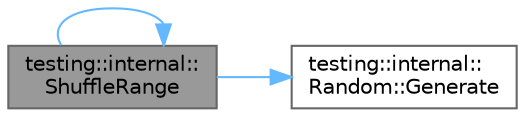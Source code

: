 digraph "testing::internal::ShuffleRange"
{
 // LATEX_PDF_SIZE
  bgcolor="transparent";
  edge [fontname=Helvetica,fontsize=10,labelfontname=Helvetica,labelfontsize=10];
  node [fontname=Helvetica,fontsize=10,shape=box,height=0.2,width=0.4];
  rankdir="LR";
  Node1 [id="Node000001",label="testing::internal::\lShuffleRange",height=0.2,width=0.4,color="gray40", fillcolor="grey60", style="filled", fontcolor="black",tooltip=" "];
  Node1 -> Node2 [id="edge1_Node000001_Node000002",color="steelblue1",style="solid",tooltip=" "];
  Node2 [id="Node000002",label="testing::internal::\lRandom::Generate",height=0.2,width=0.4,color="grey40", fillcolor="white", style="filled",URL="$classtesting_1_1internal_1_1_random.html#a25a21f94e4727084e94676c553a1c9d2",tooltip=" "];
  Node1 -> Node1 [id="edge2_Node000001_Node000001",color="steelblue1",style="solid",tooltip=" "];
}
